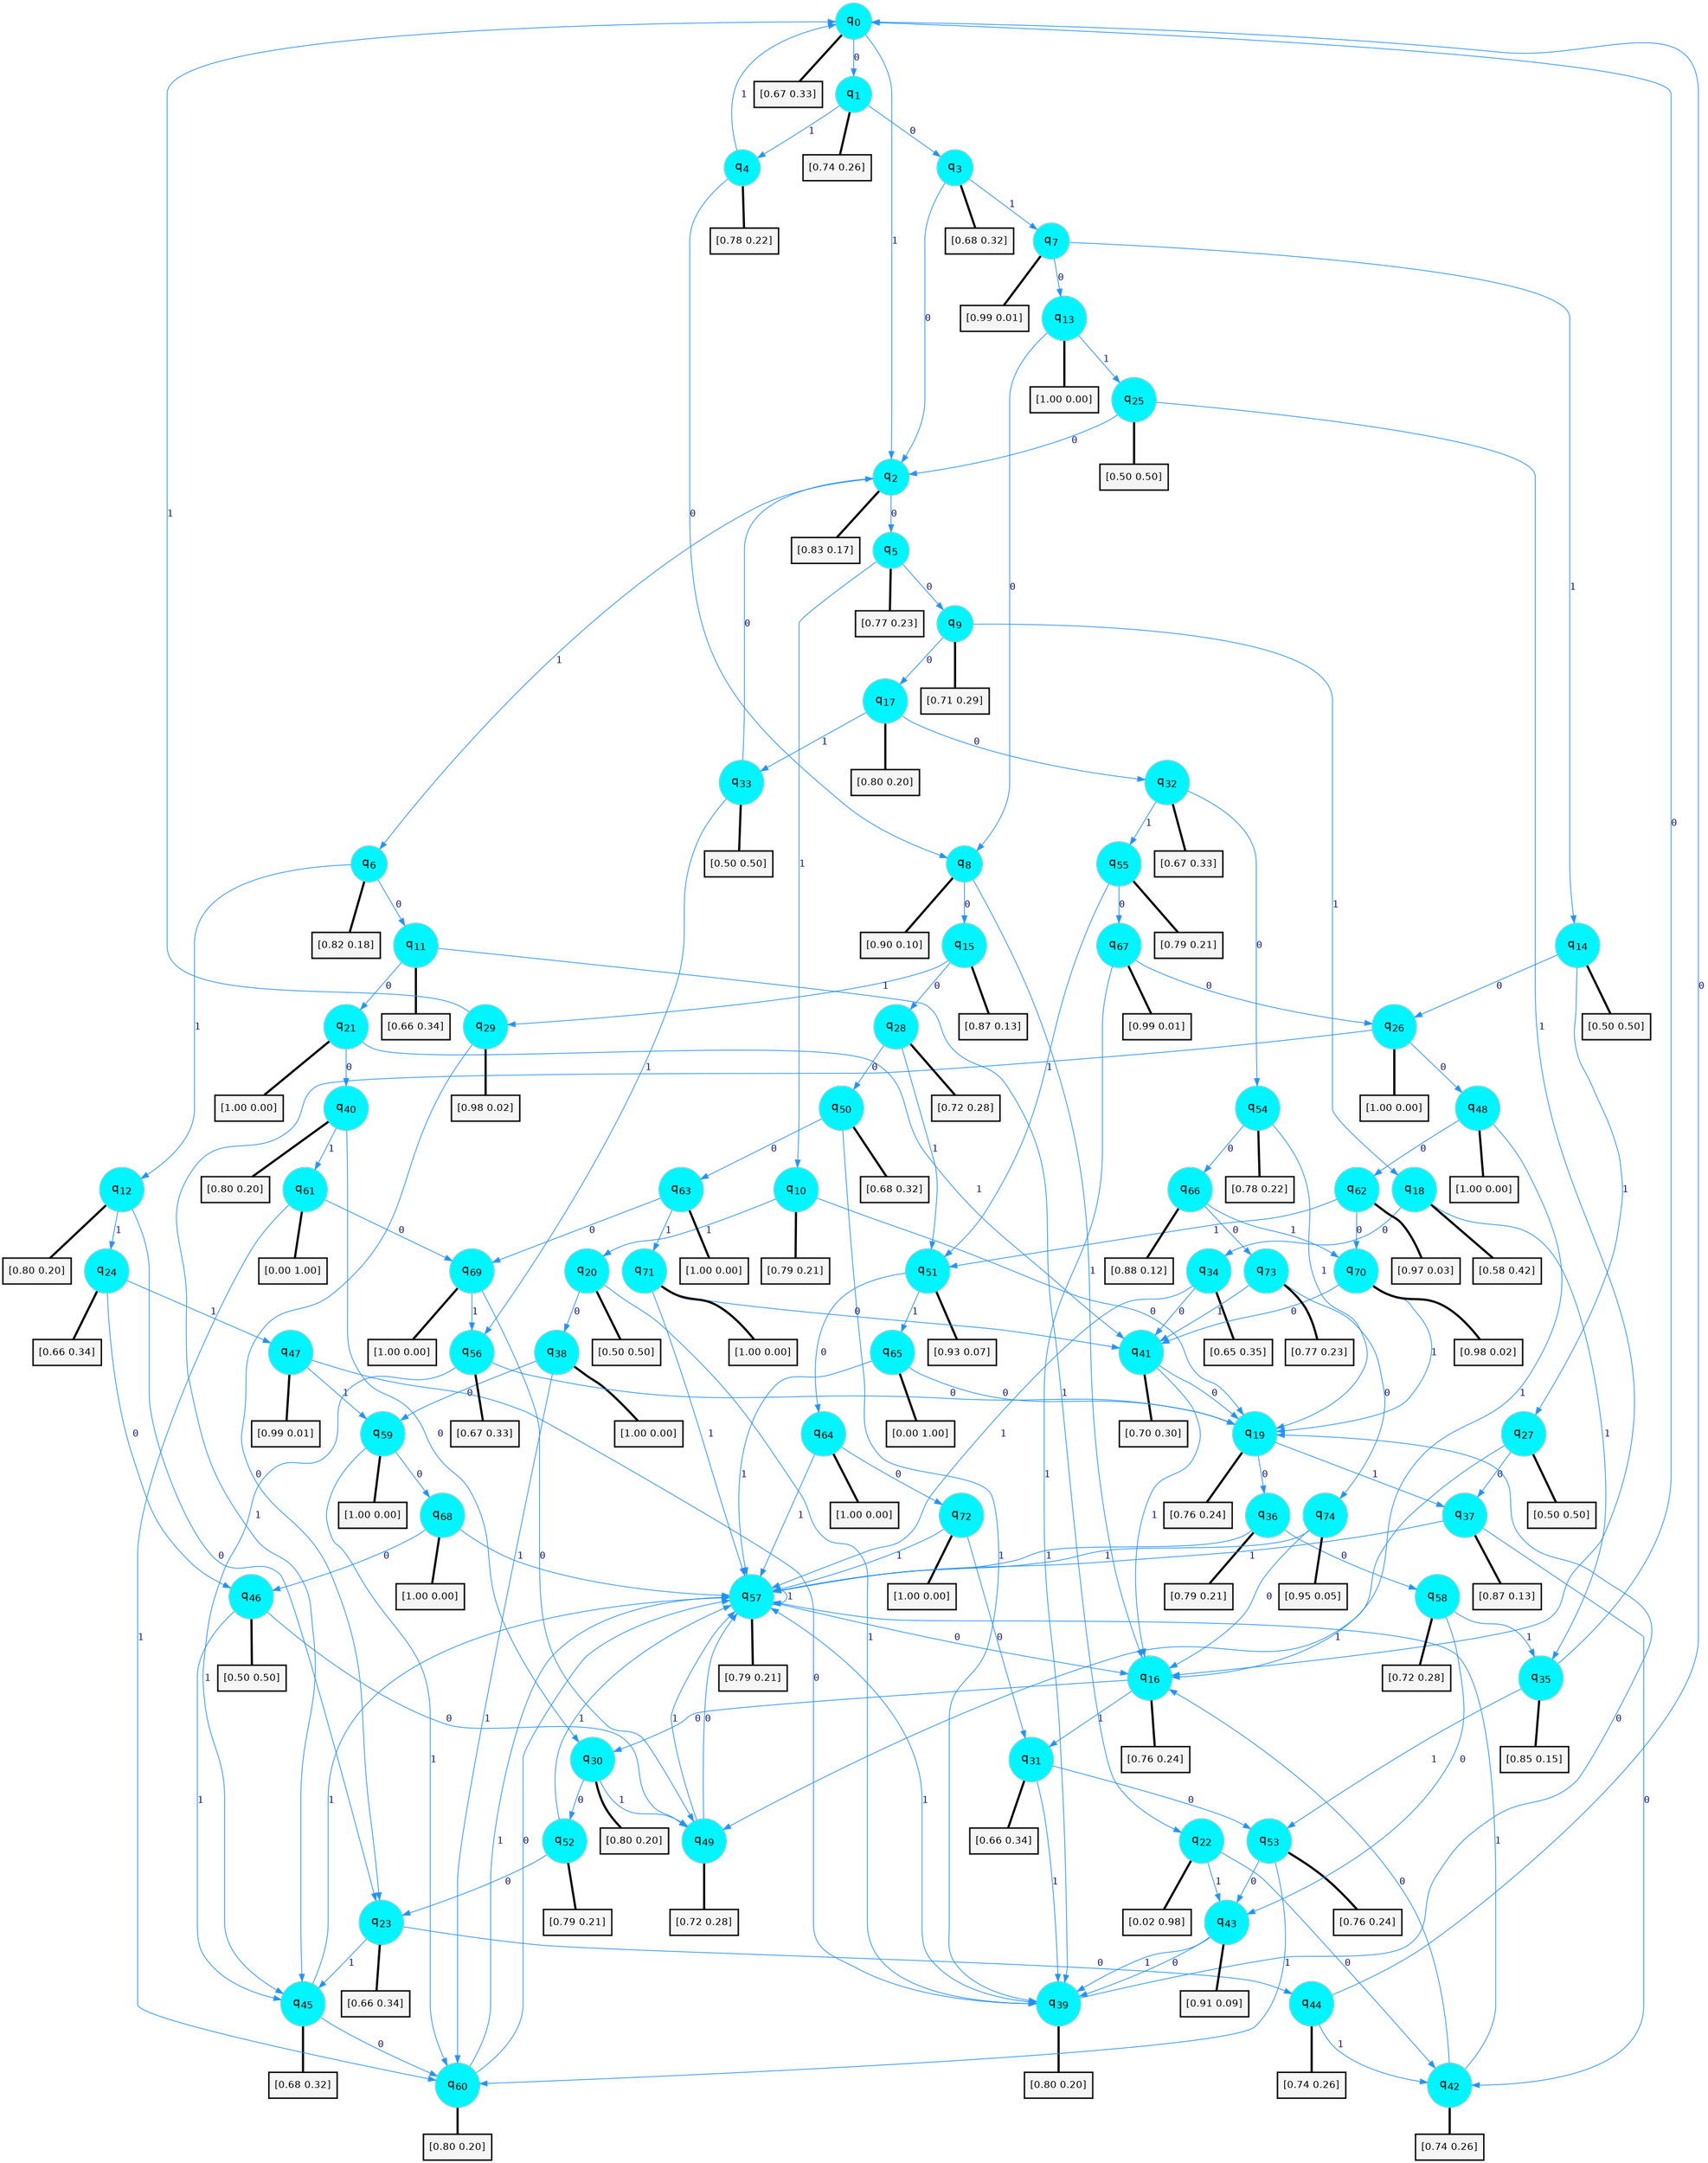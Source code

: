 digraph G {
graph [
bgcolor=transparent, dpi=300, rankdir=TD, size="40,25"];
node [
color=gray, fillcolor=turquoise1, fontcolor=black, fontname=Helvetica, fontsize=16, fontweight=bold, shape=circle, style=filled];
edge [
arrowsize=1, color=dodgerblue1, fontcolor=midnightblue, fontname=courier, fontweight=bold, penwidth=1, style=solid, weight=20];
0[label=<q<SUB>0</SUB>>];
1[label=<q<SUB>1</SUB>>];
2[label=<q<SUB>2</SUB>>];
3[label=<q<SUB>3</SUB>>];
4[label=<q<SUB>4</SUB>>];
5[label=<q<SUB>5</SUB>>];
6[label=<q<SUB>6</SUB>>];
7[label=<q<SUB>7</SUB>>];
8[label=<q<SUB>8</SUB>>];
9[label=<q<SUB>9</SUB>>];
10[label=<q<SUB>10</SUB>>];
11[label=<q<SUB>11</SUB>>];
12[label=<q<SUB>12</SUB>>];
13[label=<q<SUB>13</SUB>>];
14[label=<q<SUB>14</SUB>>];
15[label=<q<SUB>15</SUB>>];
16[label=<q<SUB>16</SUB>>];
17[label=<q<SUB>17</SUB>>];
18[label=<q<SUB>18</SUB>>];
19[label=<q<SUB>19</SUB>>];
20[label=<q<SUB>20</SUB>>];
21[label=<q<SUB>21</SUB>>];
22[label=<q<SUB>22</SUB>>];
23[label=<q<SUB>23</SUB>>];
24[label=<q<SUB>24</SUB>>];
25[label=<q<SUB>25</SUB>>];
26[label=<q<SUB>26</SUB>>];
27[label=<q<SUB>27</SUB>>];
28[label=<q<SUB>28</SUB>>];
29[label=<q<SUB>29</SUB>>];
30[label=<q<SUB>30</SUB>>];
31[label=<q<SUB>31</SUB>>];
32[label=<q<SUB>32</SUB>>];
33[label=<q<SUB>33</SUB>>];
34[label=<q<SUB>34</SUB>>];
35[label=<q<SUB>35</SUB>>];
36[label=<q<SUB>36</SUB>>];
37[label=<q<SUB>37</SUB>>];
38[label=<q<SUB>38</SUB>>];
39[label=<q<SUB>39</SUB>>];
40[label=<q<SUB>40</SUB>>];
41[label=<q<SUB>41</SUB>>];
42[label=<q<SUB>42</SUB>>];
43[label=<q<SUB>43</SUB>>];
44[label=<q<SUB>44</SUB>>];
45[label=<q<SUB>45</SUB>>];
46[label=<q<SUB>46</SUB>>];
47[label=<q<SUB>47</SUB>>];
48[label=<q<SUB>48</SUB>>];
49[label=<q<SUB>49</SUB>>];
50[label=<q<SUB>50</SUB>>];
51[label=<q<SUB>51</SUB>>];
52[label=<q<SUB>52</SUB>>];
53[label=<q<SUB>53</SUB>>];
54[label=<q<SUB>54</SUB>>];
55[label=<q<SUB>55</SUB>>];
56[label=<q<SUB>56</SUB>>];
57[label=<q<SUB>57</SUB>>];
58[label=<q<SUB>58</SUB>>];
59[label=<q<SUB>59</SUB>>];
60[label=<q<SUB>60</SUB>>];
61[label=<q<SUB>61</SUB>>];
62[label=<q<SUB>62</SUB>>];
63[label=<q<SUB>63</SUB>>];
64[label=<q<SUB>64</SUB>>];
65[label=<q<SUB>65</SUB>>];
66[label=<q<SUB>66</SUB>>];
67[label=<q<SUB>67</SUB>>];
68[label=<q<SUB>68</SUB>>];
69[label=<q<SUB>69</SUB>>];
70[label=<q<SUB>70</SUB>>];
71[label=<q<SUB>71</SUB>>];
72[label=<q<SUB>72</SUB>>];
73[label=<q<SUB>73</SUB>>];
74[label=<q<SUB>74</SUB>>];
75[label="[0.67 0.33]", shape=box,fontcolor=black, fontname=Helvetica, fontsize=14, penwidth=2, fillcolor=whitesmoke,color=black];
76[label="[0.74 0.26]", shape=box,fontcolor=black, fontname=Helvetica, fontsize=14, penwidth=2, fillcolor=whitesmoke,color=black];
77[label="[0.83 0.17]", shape=box,fontcolor=black, fontname=Helvetica, fontsize=14, penwidth=2, fillcolor=whitesmoke,color=black];
78[label="[0.68 0.32]", shape=box,fontcolor=black, fontname=Helvetica, fontsize=14, penwidth=2, fillcolor=whitesmoke,color=black];
79[label="[0.78 0.22]", shape=box,fontcolor=black, fontname=Helvetica, fontsize=14, penwidth=2, fillcolor=whitesmoke,color=black];
80[label="[0.77 0.23]", shape=box,fontcolor=black, fontname=Helvetica, fontsize=14, penwidth=2, fillcolor=whitesmoke,color=black];
81[label="[0.82 0.18]", shape=box,fontcolor=black, fontname=Helvetica, fontsize=14, penwidth=2, fillcolor=whitesmoke,color=black];
82[label="[0.99 0.01]", shape=box,fontcolor=black, fontname=Helvetica, fontsize=14, penwidth=2, fillcolor=whitesmoke,color=black];
83[label="[0.90 0.10]", shape=box,fontcolor=black, fontname=Helvetica, fontsize=14, penwidth=2, fillcolor=whitesmoke,color=black];
84[label="[0.71 0.29]", shape=box,fontcolor=black, fontname=Helvetica, fontsize=14, penwidth=2, fillcolor=whitesmoke,color=black];
85[label="[0.79 0.21]", shape=box,fontcolor=black, fontname=Helvetica, fontsize=14, penwidth=2, fillcolor=whitesmoke,color=black];
86[label="[0.66 0.34]", shape=box,fontcolor=black, fontname=Helvetica, fontsize=14, penwidth=2, fillcolor=whitesmoke,color=black];
87[label="[0.80 0.20]", shape=box,fontcolor=black, fontname=Helvetica, fontsize=14, penwidth=2, fillcolor=whitesmoke,color=black];
88[label="[1.00 0.00]", shape=box,fontcolor=black, fontname=Helvetica, fontsize=14, penwidth=2, fillcolor=whitesmoke,color=black];
89[label="[0.50 0.50]", shape=box,fontcolor=black, fontname=Helvetica, fontsize=14, penwidth=2, fillcolor=whitesmoke,color=black];
90[label="[0.87 0.13]", shape=box,fontcolor=black, fontname=Helvetica, fontsize=14, penwidth=2, fillcolor=whitesmoke,color=black];
91[label="[0.76 0.24]", shape=box,fontcolor=black, fontname=Helvetica, fontsize=14, penwidth=2, fillcolor=whitesmoke,color=black];
92[label="[0.80 0.20]", shape=box,fontcolor=black, fontname=Helvetica, fontsize=14, penwidth=2, fillcolor=whitesmoke,color=black];
93[label="[0.58 0.42]", shape=box,fontcolor=black, fontname=Helvetica, fontsize=14, penwidth=2, fillcolor=whitesmoke,color=black];
94[label="[0.76 0.24]", shape=box,fontcolor=black, fontname=Helvetica, fontsize=14, penwidth=2, fillcolor=whitesmoke,color=black];
95[label="[0.50 0.50]", shape=box,fontcolor=black, fontname=Helvetica, fontsize=14, penwidth=2, fillcolor=whitesmoke,color=black];
96[label="[1.00 0.00]", shape=box,fontcolor=black, fontname=Helvetica, fontsize=14, penwidth=2, fillcolor=whitesmoke,color=black];
97[label="[0.02 0.98]", shape=box,fontcolor=black, fontname=Helvetica, fontsize=14, penwidth=2, fillcolor=whitesmoke,color=black];
98[label="[0.66 0.34]", shape=box,fontcolor=black, fontname=Helvetica, fontsize=14, penwidth=2, fillcolor=whitesmoke,color=black];
99[label="[0.66 0.34]", shape=box,fontcolor=black, fontname=Helvetica, fontsize=14, penwidth=2, fillcolor=whitesmoke,color=black];
100[label="[0.50 0.50]", shape=box,fontcolor=black, fontname=Helvetica, fontsize=14, penwidth=2, fillcolor=whitesmoke,color=black];
101[label="[1.00 0.00]", shape=box,fontcolor=black, fontname=Helvetica, fontsize=14, penwidth=2, fillcolor=whitesmoke,color=black];
102[label="[0.50 0.50]", shape=box,fontcolor=black, fontname=Helvetica, fontsize=14, penwidth=2, fillcolor=whitesmoke,color=black];
103[label="[0.72 0.28]", shape=box,fontcolor=black, fontname=Helvetica, fontsize=14, penwidth=2, fillcolor=whitesmoke,color=black];
104[label="[0.98 0.02]", shape=box,fontcolor=black, fontname=Helvetica, fontsize=14, penwidth=2, fillcolor=whitesmoke,color=black];
105[label="[0.80 0.20]", shape=box,fontcolor=black, fontname=Helvetica, fontsize=14, penwidth=2, fillcolor=whitesmoke,color=black];
106[label="[0.66 0.34]", shape=box,fontcolor=black, fontname=Helvetica, fontsize=14, penwidth=2, fillcolor=whitesmoke,color=black];
107[label="[0.67 0.33]", shape=box,fontcolor=black, fontname=Helvetica, fontsize=14, penwidth=2, fillcolor=whitesmoke,color=black];
108[label="[0.50 0.50]", shape=box,fontcolor=black, fontname=Helvetica, fontsize=14, penwidth=2, fillcolor=whitesmoke,color=black];
109[label="[0.65 0.35]", shape=box,fontcolor=black, fontname=Helvetica, fontsize=14, penwidth=2, fillcolor=whitesmoke,color=black];
110[label="[0.85 0.15]", shape=box,fontcolor=black, fontname=Helvetica, fontsize=14, penwidth=2, fillcolor=whitesmoke,color=black];
111[label="[0.79 0.21]", shape=box,fontcolor=black, fontname=Helvetica, fontsize=14, penwidth=2, fillcolor=whitesmoke,color=black];
112[label="[0.87 0.13]", shape=box,fontcolor=black, fontname=Helvetica, fontsize=14, penwidth=2, fillcolor=whitesmoke,color=black];
113[label="[1.00 0.00]", shape=box,fontcolor=black, fontname=Helvetica, fontsize=14, penwidth=2, fillcolor=whitesmoke,color=black];
114[label="[0.80 0.20]", shape=box,fontcolor=black, fontname=Helvetica, fontsize=14, penwidth=2, fillcolor=whitesmoke,color=black];
115[label="[0.80 0.20]", shape=box,fontcolor=black, fontname=Helvetica, fontsize=14, penwidth=2, fillcolor=whitesmoke,color=black];
116[label="[0.70 0.30]", shape=box,fontcolor=black, fontname=Helvetica, fontsize=14, penwidth=2, fillcolor=whitesmoke,color=black];
117[label="[0.74 0.26]", shape=box,fontcolor=black, fontname=Helvetica, fontsize=14, penwidth=2, fillcolor=whitesmoke,color=black];
118[label="[0.91 0.09]", shape=box,fontcolor=black, fontname=Helvetica, fontsize=14, penwidth=2, fillcolor=whitesmoke,color=black];
119[label="[0.74 0.26]", shape=box,fontcolor=black, fontname=Helvetica, fontsize=14, penwidth=2, fillcolor=whitesmoke,color=black];
120[label="[0.68 0.32]", shape=box,fontcolor=black, fontname=Helvetica, fontsize=14, penwidth=2, fillcolor=whitesmoke,color=black];
121[label="[0.50 0.50]", shape=box,fontcolor=black, fontname=Helvetica, fontsize=14, penwidth=2, fillcolor=whitesmoke,color=black];
122[label="[0.99 0.01]", shape=box,fontcolor=black, fontname=Helvetica, fontsize=14, penwidth=2, fillcolor=whitesmoke,color=black];
123[label="[1.00 0.00]", shape=box,fontcolor=black, fontname=Helvetica, fontsize=14, penwidth=2, fillcolor=whitesmoke,color=black];
124[label="[0.72 0.28]", shape=box,fontcolor=black, fontname=Helvetica, fontsize=14, penwidth=2, fillcolor=whitesmoke,color=black];
125[label="[0.68 0.32]", shape=box,fontcolor=black, fontname=Helvetica, fontsize=14, penwidth=2, fillcolor=whitesmoke,color=black];
126[label="[0.93 0.07]", shape=box,fontcolor=black, fontname=Helvetica, fontsize=14, penwidth=2, fillcolor=whitesmoke,color=black];
127[label="[0.79 0.21]", shape=box,fontcolor=black, fontname=Helvetica, fontsize=14, penwidth=2, fillcolor=whitesmoke,color=black];
128[label="[0.76 0.24]", shape=box,fontcolor=black, fontname=Helvetica, fontsize=14, penwidth=2, fillcolor=whitesmoke,color=black];
129[label="[0.78 0.22]", shape=box,fontcolor=black, fontname=Helvetica, fontsize=14, penwidth=2, fillcolor=whitesmoke,color=black];
130[label="[0.79 0.21]", shape=box,fontcolor=black, fontname=Helvetica, fontsize=14, penwidth=2, fillcolor=whitesmoke,color=black];
131[label="[0.67 0.33]", shape=box,fontcolor=black, fontname=Helvetica, fontsize=14, penwidth=2, fillcolor=whitesmoke,color=black];
132[label="[0.79 0.21]", shape=box,fontcolor=black, fontname=Helvetica, fontsize=14, penwidth=2, fillcolor=whitesmoke,color=black];
133[label="[0.72 0.28]", shape=box,fontcolor=black, fontname=Helvetica, fontsize=14, penwidth=2, fillcolor=whitesmoke,color=black];
134[label="[1.00 0.00]", shape=box,fontcolor=black, fontname=Helvetica, fontsize=14, penwidth=2, fillcolor=whitesmoke,color=black];
135[label="[0.80 0.20]", shape=box,fontcolor=black, fontname=Helvetica, fontsize=14, penwidth=2, fillcolor=whitesmoke,color=black];
136[label="[0.00 1.00]", shape=box,fontcolor=black, fontname=Helvetica, fontsize=14, penwidth=2, fillcolor=whitesmoke,color=black];
137[label="[0.97 0.03]", shape=box,fontcolor=black, fontname=Helvetica, fontsize=14, penwidth=2, fillcolor=whitesmoke,color=black];
138[label="[1.00 0.00]", shape=box,fontcolor=black, fontname=Helvetica, fontsize=14, penwidth=2, fillcolor=whitesmoke,color=black];
139[label="[1.00 0.00]", shape=box,fontcolor=black, fontname=Helvetica, fontsize=14, penwidth=2, fillcolor=whitesmoke,color=black];
140[label="[0.00 1.00]", shape=box,fontcolor=black, fontname=Helvetica, fontsize=14, penwidth=2, fillcolor=whitesmoke,color=black];
141[label="[0.88 0.12]", shape=box,fontcolor=black, fontname=Helvetica, fontsize=14, penwidth=2, fillcolor=whitesmoke,color=black];
142[label="[0.99 0.01]", shape=box,fontcolor=black, fontname=Helvetica, fontsize=14, penwidth=2, fillcolor=whitesmoke,color=black];
143[label="[1.00 0.00]", shape=box,fontcolor=black, fontname=Helvetica, fontsize=14, penwidth=2, fillcolor=whitesmoke,color=black];
144[label="[1.00 0.00]", shape=box,fontcolor=black, fontname=Helvetica, fontsize=14, penwidth=2, fillcolor=whitesmoke,color=black];
145[label="[0.98 0.02]", shape=box,fontcolor=black, fontname=Helvetica, fontsize=14, penwidth=2, fillcolor=whitesmoke,color=black];
146[label="[1.00 0.00]", shape=box,fontcolor=black, fontname=Helvetica, fontsize=14, penwidth=2, fillcolor=whitesmoke,color=black];
147[label="[1.00 0.00]", shape=box,fontcolor=black, fontname=Helvetica, fontsize=14, penwidth=2, fillcolor=whitesmoke,color=black];
148[label="[0.77 0.23]", shape=box,fontcolor=black, fontname=Helvetica, fontsize=14, penwidth=2, fillcolor=whitesmoke,color=black];
149[label="[0.95 0.05]", shape=box,fontcolor=black, fontname=Helvetica, fontsize=14, penwidth=2, fillcolor=whitesmoke,color=black];
0->1 [label=0];
0->2 [label=1];
0->75 [arrowhead=none, penwidth=3,color=black];
1->3 [label=0];
1->4 [label=1];
1->76 [arrowhead=none, penwidth=3,color=black];
2->5 [label=0];
2->6 [label=1];
2->77 [arrowhead=none, penwidth=3,color=black];
3->2 [label=0];
3->7 [label=1];
3->78 [arrowhead=none, penwidth=3,color=black];
4->8 [label=0];
4->0 [label=1];
4->79 [arrowhead=none, penwidth=3,color=black];
5->9 [label=0];
5->10 [label=1];
5->80 [arrowhead=none, penwidth=3,color=black];
6->11 [label=0];
6->12 [label=1];
6->81 [arrowhead=none, penwidth=3,color=black];
7->13 [label=0];
7->14 [label=1];
7->82 [arrowhead=none, penwidth=3,color=black];
8->15 [label=0];
8->16 [label=1];
8->83 [arrowhead=none, penwidth=3,color=black];
9->17 [label=0];
9->18 [label=1];
9->84 [arrowhead=none, penwidth=3,color=black];
10->19 [label=0];
10->20 [label=1];
10->85 [arrowhead=none, penwidth=3,color=black];
11->21 [label=0];
11->22 [label=1];
11->86 [arrowhead=none, penwidth=3,color=black];
12->23 [label=0];
12->24 [label=1];
12->87 [arrowhead=none, penwidth=3,color=black];
13->8 [label=0];
13->25 [label=1];
13->88 [arrowhead=none, penwidth=3,color=black];
14->26 [label=0];
14->27 [label=1];
14->89 [arrowhead=none, penwidth=3,color=black];
15->28 [label=0];
15->29 [label=1];
15->90 [arrowhead=none, penwidth=3,color=black];
16->30 [label=0];
16->31 [label=1];
16->91 [arrowhead=none, penwidth=3,color=black];
17->32 [label=0];
17->33 [label=1];
17->92 [arrowhead=none, penwidth=3,color=black];
18->34 [label=0];
18->35 [label=1];
18->93 [arrowhead=none, penwidth=3,color=black];
19->36 [label=0];
19->37 [label=1];
19->94 [arrowhead=none, penwidth=3,color=black];
20->38 [label=0];
20->39 [label=1];
20->95 [arrowhead=none, penwidth=3,color=black];
21->40 [label=0];
21->41 [label=1];
21->96 [arrowhead=none, penwidth=3,color=black];
22->42 [label=0];
22->43 [label=1];
22->97 [arrowhead=none, penwidth=3,color=black];
23->44 [label=0];
23->45 [label=1];
23->98 [arrowhead=none, penwidth=3,color=black];
24->46 [label=0];
24->47 [label=1];
24->99 [arrowhead=none, penwidth=3,color=black];
25->2 [label=0];
25->16 [label=1];
25->100 [arrowhead=none, penwidth=3,color=black];
26->48 [label=0];
26->45 [label=1];
26->101 [arrowhead=none, penwidth=3,color=black];
27->37 [label=0];
27->49 [label=1];
27->102 [arrowhead=none, penwidth=3,color=black];
28->50 [label=0];
28->51 [label=1];
28->103 [arrowhead=none, penwidth=3,color=black];
29->23 [label=0];
29->0 [label=1];
29->104 [arrowhead=none, penwidth=3,color=black];
30->52 [label=0];
30->49 [label=1];
30->105 [arrowhead=none, penwidth=3,color=black];
31->53 [label=0];
31->39 [label=1];
31->106 [arrowhead=none, penwidth=3,color=black];
32->54 [label=0];
32->55 [label=1];
32->107 [arrowhead=none, penwidth=3,color=black];
33->2 [label=0];
33->56 [label=1];
33->108 [arrowhead=none, penwidth=3,color=black];
34->41 [label=0];
34->57 [label=1];
34->109 [arrowhead=none, penwidth=3,color=black];
35->0 [label=0];
35->53 [label=1];
35->110 [arrowhead=none, penwidth=3,color=black];
36->58 [label=0];
36->57 [label=1];
36->111 [arrowhead=none, penwidth=3,color=black];
37->42 [label=0];
37->57 [label=1];
37->112 [arrowhead=none, penwidth=3,color=black];
38->59 [label=0];
38->60 [label=1];
38->113 [arrowhead=none, penwidth=3,color=black];
39->19 [label=0];
39->57 [label=1];
39->114 [arrowhead=none, penwidth=3,color=black];
40->30 [label=0];
40->61 [label=1];
40->115 [arrowhead=none, penwidth=3,color=black];
41->19 [label=0];
41->16 [label=1];
41->116 [arrowhead=none, penwidth=3,color=black];
42->16 [label=0];
42->57 [label=1];
42->117 [arrowhead=none, penwidth=3,color=black];
43->39 [label=0];
43->39 [label=1];
43->118 [arrowhead=none, penwidth=3,color=black];
44->0 [label=0];
44->42 [label=1];
44->119 [arrowhead=none, penwidth=3,color=black];
45->60 [label=0];
45->57 [label=1];
45->120 [arrowhead=none, penwidth=3,color=black];
46->49 [label=0];
46->45 [label=1];
46->121 [arrowhead=none, penwidth=3,color=black];
47->39 [label=0];
47->59 [label=1];
47->122 [arrowhead=none, penwidth=3,color=black];
48->62 [label=0];
48->16 [label=1];
48->123 [arrowhead=none, penwidth=3,color=black];
49->57 [label=0];
49->57 [label=1];
49->124 [arrowhead=none, penwidth=3,color=black];
50->63 [label=0];
50->39 [label=1];
50->125 [arrowhead=none, penwidth=3,color=black];
51->64 [label=0];
51->65 [label=1];
51->126 [arrowhead=none, penwidth=3,color=black];
52->23 [label=0];
52->57 [label=1];
52->127 [arrowhead=none, penwidth=3,color=black];
53->43 [label=0];
53->60 [label=1];
53->128 [arrowhead=none, penwidth=3,color=black];
54->66 [label=0];
54->19 [label=1];
54->129 [arrowhead=none, penwidth=3,color=black];
55->67 [label=0];
55->51 [label=1];
55->130 [arrowhead=none, penwidth=3,color=black];
56->19 [label=0];
56->45 [label=1];
56->131 [arrowhead=none, penwidth=3,color=black];
57->16 [label=0];
57->57 [label=1];
57->132 [arrowhead=none, penwidth=3,color=black];
58->43 [label=0];
58->35 [label=1];
58->133 [arrowhead=none, penwidth=3,color=black];
59->68 [label=0];
59->60 [label=1];
59->134 [arrowhead=none, penwidth=3,color=black];
60->57 [label=0];
60->57 [label=1];
60->135 [arrowhead=none, penwidth=3,color=black];
61->69 [label=0];
61->60 [label=1];
61->136 [arrowhead=none, penwidth=3,color=black];
62->70 [label=0];
62->51 [label=1];
62->137 [arrowhead=none, penwidth=3,color=black];
63->69 [label=0];
63->71 [label=1];
63->138 [arrowhead=none, penwidth=3,color=black];
64->72 [label=0];
64->57 [label=1];
64->139 [arrowhead=none, penwidth=3,color=black];
65->19 [label=0];
65->57 [label=1];
65->140 [arrowhead=none, penwidth=3,color=black];
66->73 [label=0];
66->70 [label=1];
66->141 [arrowhead=none, penwidth=3,color=black];
67->26 [label=0];
67->39 [label=1];
67->142 [arrowhead=none, penwidth=3,color=black];
68->46 [label=0];
68->57 [label=1];
68->143 [arrowhead=none, penwidth=3,color=black];
69->49 [label=0];
69->56 [label=1];
69->144 [arrowhead=none, penwidth=3,color=black];
70->41 [label=0];
70->19 [label=1];
70->145 [arrowhead=none, penwidth=3,color=black];
71->41 [label=0];
71->57 [label=1];
71->146 [arrowhead=none, penwidth=3,color=black];
72->31 [label=0];
72->57 [label=1];
72->147 [arrowhead=none, penwidth=3,color=black];
73->74 [label=0];
73->41 [label=1];
73->148 [arrowhead=none, penwidth=3,color=black];
74->16 [label=0];
74->57 [label=1];
74->149 [arrowhead=none, penwidth=3,color=black];
}
